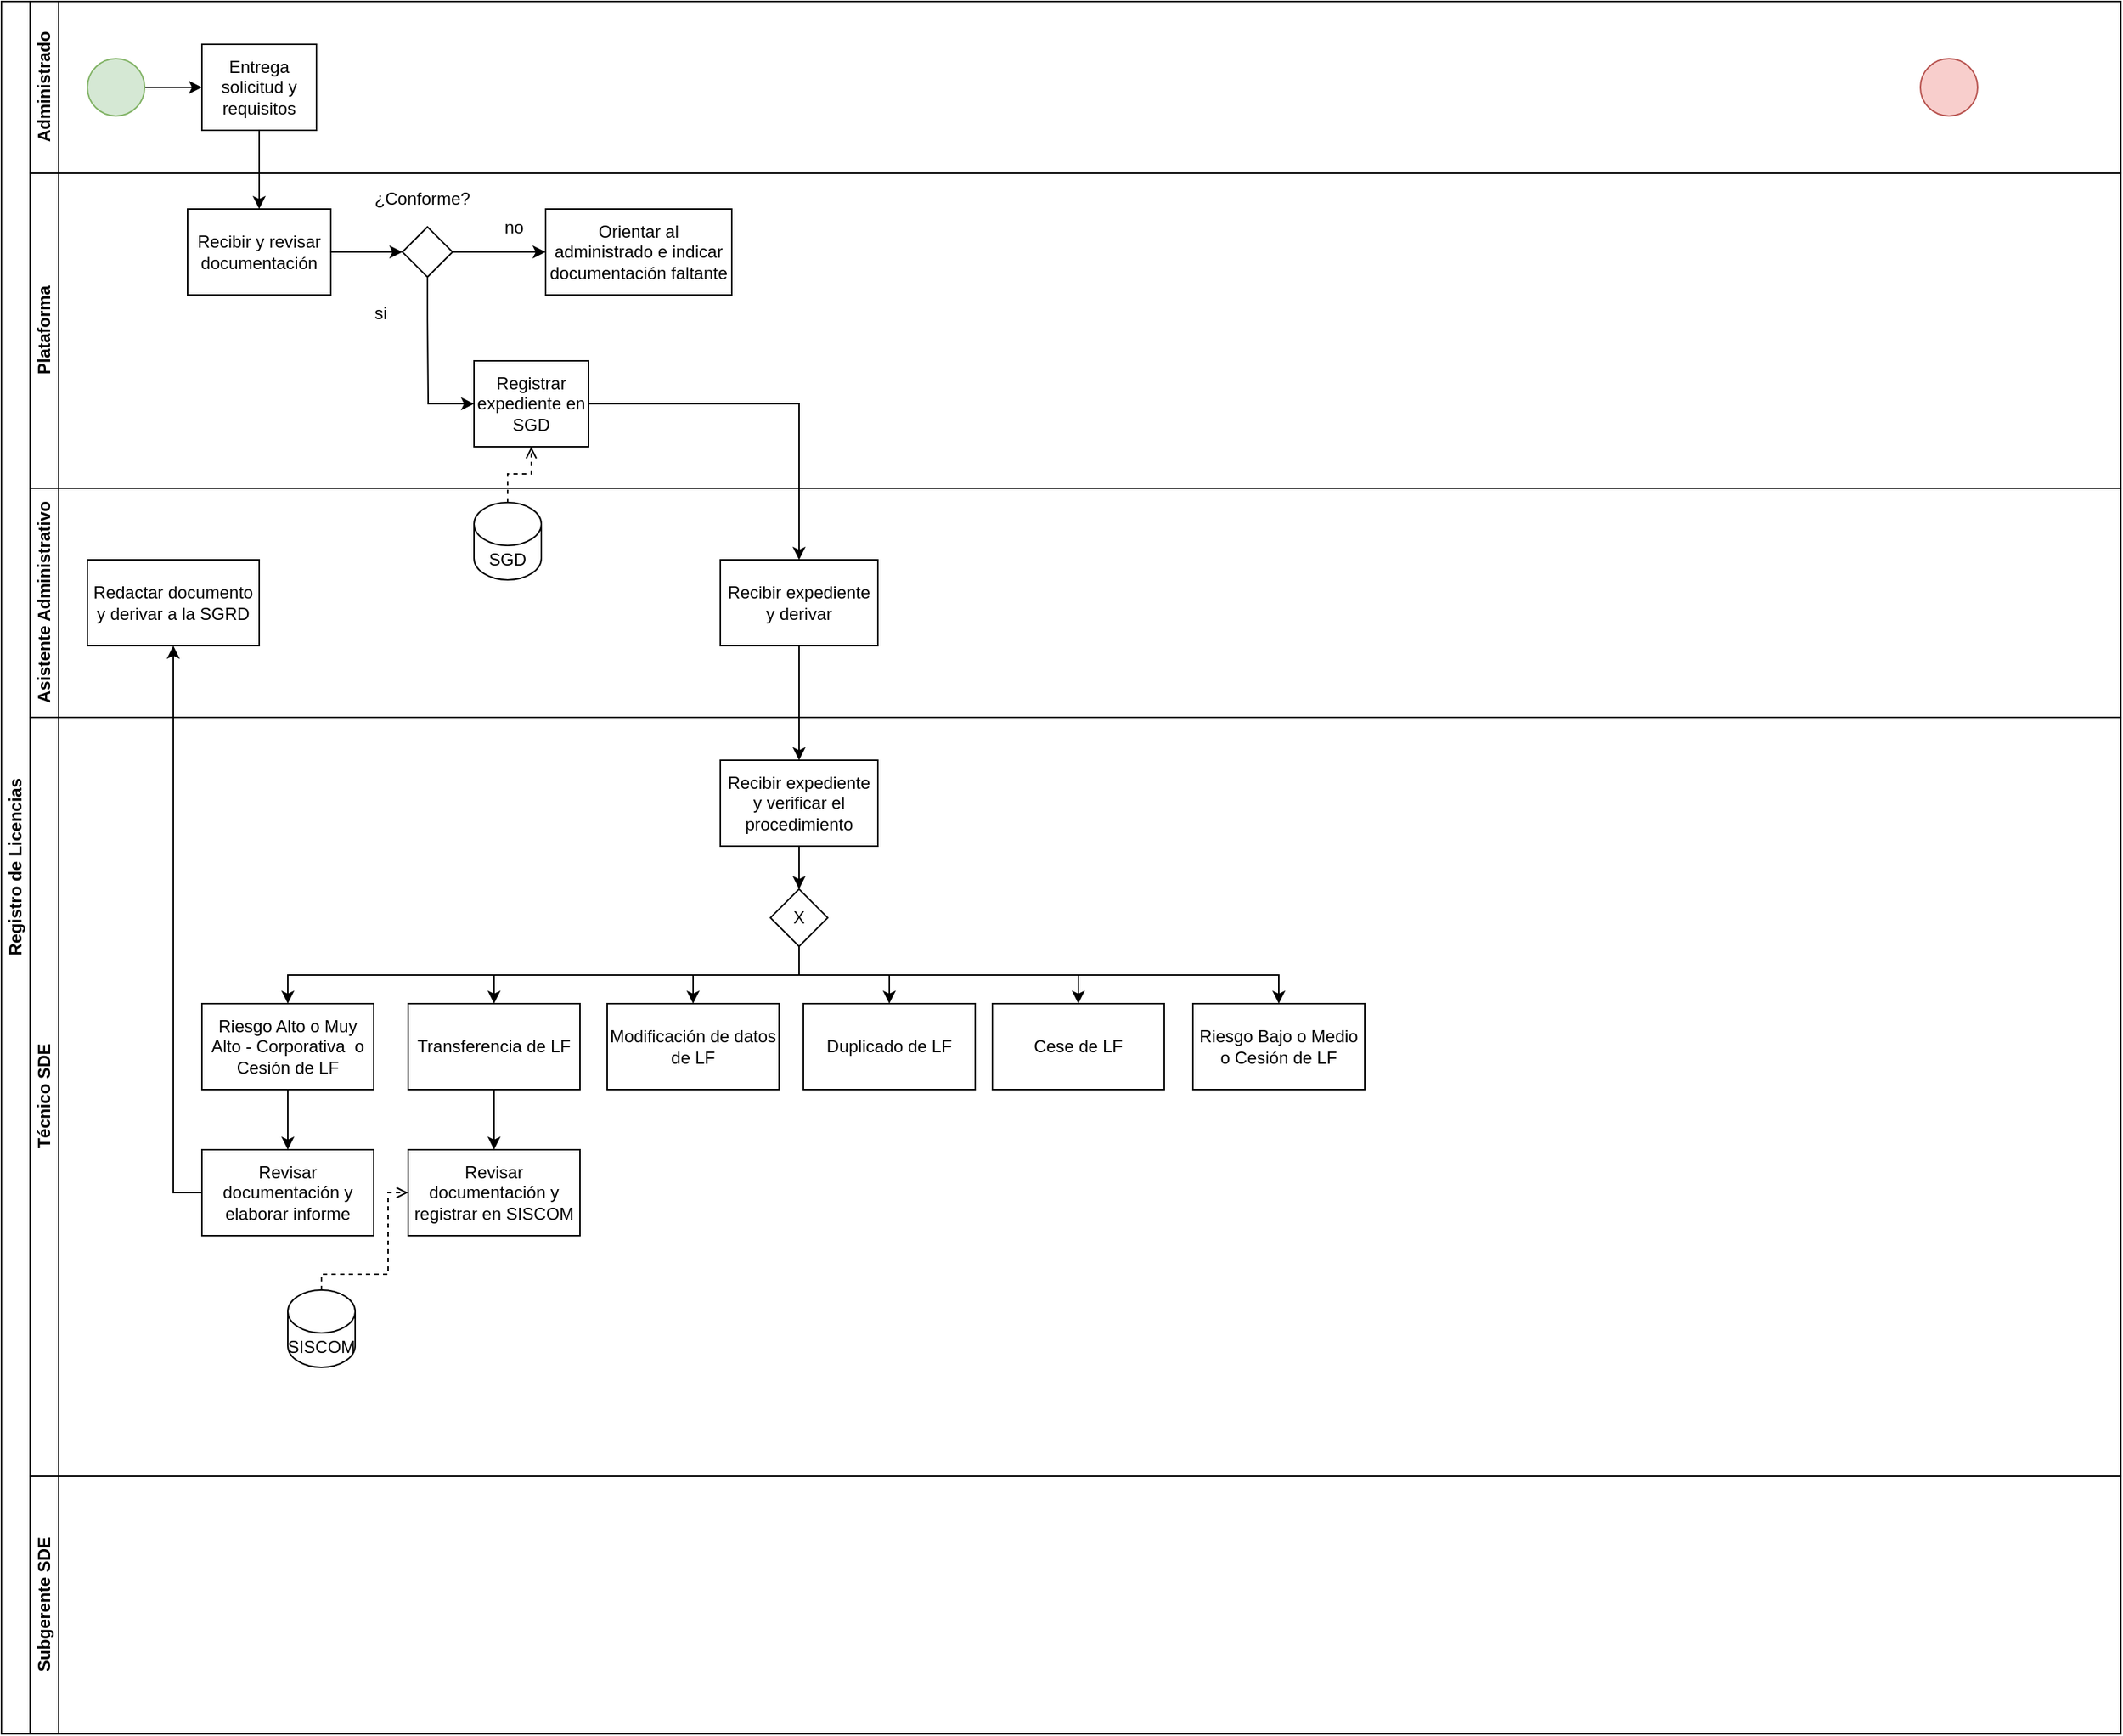 <mxfile version="20.0.3" type="github">
  <diagram id="prtHgNgQTEPvFCAcTncT" name="Page-1">
    <mxGraphModel dx="1185" dy="662" grid="1" gridSize="10" guides="1" tooltips="1" connect="1" arrows="1" fold="1" page="1" pageScale="1" pageWidth="827" pageHeight="1169" background="none" math="0" shadow="0">
      <root>
        <mxCell id="0" />
        <mxCell id="1" parent="0" />
        <mxCell id="dNxyNK7c78bLwvsdeMH5-19" value="Registro de Licencias" style="swimlane;html=1;childLayout=stackLayout;resizeParent=1;resizeParentMax=0;horizontal=0;startSize=20;horizontalStack=0;" parent="1" vertex="1">
          <mxGeometry x="120" y="120" width="1480" height="1210" as="geometry" />
        </mxCell>
        <mxCell id="dNxyNK7c78bLwvsdeMH5-20" value="Administrado" style="swimlane;html=1;startSize=20;horizontal=0;" parent="dNxyNK7c78bLwvsdeMH5-19" vertex="1">
          <mxGeometry x="20" width="1460" height="120" as="geometry">
            <mxRectangle x="20" width="820" height="30" as="alternateBounds" />
          </mxGeometry>
        </mxCell>
        <mxCell id="dNxyNK7c78bLwvsdeMH5-25" value="" style="edgeStyle=orthogonalEdgeStyle;rounded=0;orthogonalLoop=1;jettySize=auto;html=1;" parent="dNxyNK7c78bLwvsdeMH5-20" source="dNxyNK7c78bLwvsdeMH5-23" target="dNxyNK7c78bLwvsdeMH5-24" edge="1">
          <mxGeometry relative="1" as="geometry" />
        </mxCell>
        <mxCell id="dNxyNK7c78bLwvsdeMH5-23" value="" style="ellipse;whiteSpace=wrap;html=1;fillColor=#d5e8d4;strokeColor=#82b366;" parent="dNxyNK7c78bLwvsdeMH5-20" vertex="1">
          <mxGeometry x="40" y="40" width="40" height="40" as="geometry" />
        </mxCell>
        <mxCell id="dNxyNK7c78bLwvsdeMH5-24" value="Entrega solicitud y requisitos" style="rounded=0;whiteSpace=wrap;html=1;fontFamily=Helvetica;fontSize=12;fontColor=#000000;align=center;" parent="dNxyNK7c78bLwvsdeMH5-20" vertex="1">
          <mxGeometry x="120" y="30" width="80" height="60" as="geometry" />
        </mxCell>
        <mxCell id="dNxyNK7c78bLwvsdeMH5-32" value="" style="ellipse;whiteSpace=wrap;html=1;fillColor=#f8cecc;strokeColor=#b85450;" parent="dNxyNK7c78bLwvsdeMH5-20" vertex="1">
          <mxGeometry x="1320" y="40" width="40" height="40" as="geometry" />
        </mxCell>
        <mxCell id="RVFT1TnoUOrNZ6tFgGIb-16" value="Plataforma" style="swimlane;html=1;startSize=20;horizontal=0;" vertex="1" parent="dNxyNK7c78bLwvsdeMH5-19">
          <mxGeometry x="20" y="120" width="1460" height="220" as="geometry">
            <mxRectangle x="20" width="820" height="30" as="alternateBounds" />
          </mxGeometry>
        </mxCell>
        <mxCell id="RVFT1TnoUOrNZ6tFgGIb-23" style="edgeStyle=orthogonalEdgeStyle;rounded=0;orthogonalLoop=1;jettySize=auto;html=1;" edge="1" parent="RVFT1TnoUOrNZ6tFgGIb-16" source="RVFT1TnoUOrNZ6tFgGIb-21" target="RVFT1TnoUOrNZ6tFgGIb-3">
          <mxGeometry relative="1" as="geometry" />
        </mxCell>
        <mxCell id="RVFT1TnoUOrNZ6tFgGIb-21" value="Recibir y revisar documentación" style="whiteSpace=wrap;html=1;fontColor=#000000;rounded=0;" vertex="1" parent="RVFT1TnoUOrNZ6tFgGIb-16">
          <mxGeometry x="110" y="25" width="100" height="60" as="geometry" />
        </mxCell>
        <mxCell id="RVFT1TnoUOrNZ6tFgGIb-24" style="edgeStyle=orthogonalEdgeStyle;rounded=0;orthogonalLoop=1;jettySize=auto;html=1;entryX=0;entryY=0.5;entryDx=0;entryDy=0;" edge="1" parent="RVFT1TnoUOrNZ6tFgGIb-16" source="RVFT1TnoUOrNZ6tFgGIb-3" target="RVFT1TnoUOrNZ6tFgGIb-11">
          <mxGeometry relative="1" as="geometry" />
        </mxCell>
        <mxCell id="RVFT1TnoUOrNZ6tFgGIb-26" style="edgeStyle=orthogonalEdgeStyle;rounded=0;orthogonalLoop=1;jettySize=auto;html=1;entryX=0;entryY=0.5;entryDx=0;entryDy=0;" edge="1" parent="RVFT1TnoUOrNZ6tFgGIb-16" source="RVFT1TnoUOrNZ6tFgGIb-3" target="RVFT1TnoUOrNZ6tFgGIb-8">
          <mxGeometry relative="1" as="geometry">
            <Array as="points">
              <mxPoint x="278" y="102" />
              <mxPoint x="278" y="161" />
            </Array>
          </mxGeometry>
        </mxCell>
        <mxCell id="RVFT1TnoUOrNZ6tFgGIb-3" value="" style="rhombus;whiteSpace=wrap;html=1;fontColor=#000000;rounded=0;" vertex="1" parent="RVFT1TnoUOrNZ6tFgGIb-16">
          <mxGeometry x="260" y="37.5" width="35" height="35" as="geometry" />
        </mxCell>
        <mxCell id="RVFT1TnoUOrNZ6tFgGIb-11" value="Orientar al administrado e indicar documentación faltante" style="whiteSpace=wrap;html=1;fontColor=#000000;rounded=0;" vertex="1" parent="RVFT1TnoUOrNZ6tFgGIb-16">
          <mxGeometry x="360" y="25" width="130" height="60" as="geometry" />
        </mxCell>
        <mxCell id="RVFT1TnoUOrNZ6tFgGIb-10" value="no" style="text;html=1;strokeColor=none;fillColor=none;align=center;verticalAlign=middle;whiteSpace=wrap;rounded=0;" vertex="1" parent="RVFT1TnoUOrNZ6tFgGIb-16">
          <mxGeometry x="323" y="28" width="30" height="20" as="geometry" />
        </mxCell>
        <mxCell id="RVFT1TnoUOrNZ6tFgGIb-13" value="si" style="text;html=1;strokeColor=none;fillColor=none;align=center;verticalAlign=middle;whiteSpace=wrap;rounded=0;" vertex="1" parent="RVFT1TnoUOrNZ6tFgGIb-16">
          <mxGeometry x="230" y="88" width="30" height="20" as="geometry" />
        </mxCell>
        <mxCell id="RVFT1TnoUOrNZ6tFgGIb-8" value="Registrar expediente en SGD" style="whiteSpace=wrap;html=1;fontColor=#000000;rounded=0;" vertex="1" parent="RVFT1TnoUOrNZ6tFgGIb-16">
          <mxGeometry x="310" y="131" width="80" height="60" as="geometry" />
        </mxCell>
        <mxCell id="RVFT1TnoUOrNZ6tFgGIb-33" value="¿Conforme?" style="text;html=1;strokeColor=none;fillColor=none;align=center;verticalAlign=middle;whiteSpace=wrap;rounded=0;" vertex="1" parent="RVFT1TnoUOrNZ6tFgGIb-16">
          <mxGeometry x="259" y="8" width="30" height="20" as="geometry" />
        </mxCell>
        <mxCell id="RVFT1TnoUOrNZ6tFgGIb-17" value="Asistente Administrativo" style="swimlane;html=1;startSize=20;horizontal=0;" vertex="1" parent="dNxyNK7c78bLwvsdeMH5-19">
          <mxGeometry x="20" y="340" width="1460" height="160" as="geometry">
            <mxRectangle x="20" width="820" height="30" as="alternateBounds" />
          </mxGeometry>
        </mxCell>
        <mxCell id="RVFT1TnoUOrNZ6tFgGIb-27" value="SGD" style="shape=cylinder3;whiteSpace=wrap;html=1;boundedLbl=1;backgroundOutline=1;size=15;" vertex="1" parent="RVFT1TnoUOrNZ6tFgGIb-17">
          <mxGeometry x="310" y="10" width="47" height="54" as="geometry" />
        </mxCell>
        <mxCell id="RVFT1TnoUOrNZ6tFgGIb-48" value="Recibir expediente y derivar" style="whiteSpace=wrap;html=1;fontColor=#000000;rounded=0;" vertex="1" parent="RVFT1TnoUOrNZ6tFgGIb-17">
          <mxGeometry x="482" y="50" width="110" height="60" as="geometry" />
        </mxCell>
        <mxCell id="RVFT1TnoUOrNZ6tFgGIb-53" value="Redactar documento y derivar a la SGRD" style="whiteSpace=wrap;html=1;" vertex="1" parent="RVFT1TnoUOrNZ6tFgGIb-17">
          <mxGeometry x="40" y="50" width="120" height="60" as="geometry" />
        </mxCell>
        <mxCell id="RVFT1TnoUOrNZ6tFgGIb-18" value="Técnico SDE" style="swimlane;html=1;startSize=20;horizontal=0;" vertex="1" parent="dNxyNK7c78bLwvsdeMH5-19">
          <mxGeometry x="20" y="500" width="1460" height="530" as="geometry">
            <mxRectangle x="20" width="820" height="30" as="alternateBounds" />
          </mxGeometry>
        </mxCell>
        <mxCell id="RVFT1TnoUOrNZ6tFgGIb-29" value="Recibir expediente y verificar el procedimiento" style="whiteSpace=wrap;html=1;fontColor=#000000;rounded=0;" vertex="1" parent="RVFT1TnoUOrNZ6tFgGIb-18">
          <mxGeometry x="482" y="30" width="110" height="60" as="geometry" />
        </mxCell>
        <mxCell id="RVFT1TnoUOrNZ6tFgGIb-32" value="X" style="rhombus;whiteSpace=wrap;html=1;" vertex="1" parent="RVFT1TnoUOrNZ6tFgGIb-18">
          <mxGeometry x="517" y="120" width="40" height="40" as="geometry" />
        </mxCell>
        <mxCell id="RVFT1TnoUOrNZ6tFgGIb-34" style="edgeStyle=orthogonalEdgeStyle;rounded=0;orthogonalLoop=1;jettySize=auto;html=1;entryX=0.5;entryY=0;entryDx=0;entryDy=0;endArrow=classic;endFill=1;" edge="1" parent="RVFT1TnoUOrNZ6tFgGIb-18" source="RVFT1TnoUOrNZ6tFgGIb-29" target="RVFT1TnoUOrNZ6tFgGIb-32">
          <mxGeometry relative="1" as="geometry" />
        </mxCell>
        <mxCell id="RVFT1TnoUOrNZ6tFgGIb-35" value="Riesgo Alto o Muy Alto - Corporativa&amp;nbsp; o Cesión de LF" style="whiteSpace=wrap;html=1;" vertex="1" parent="RVFT1TnoUOrNZ6tFgGIb-18">
          <mxGeometry x="120" y="200" width="120" height="60" as="geometry" />
        </mxCell>
        <mxCell id="RVFT1TnoUOrNZ6tFgGIb-36" value="" style="edgeStyle=orthogonalEdgeStyle;rounded=0;orthogonalLoop=1;jettySize=auto;html=1;endArrow=classic;endFill=1;entryX=0.5;entryY=0;entryDx=0;entryDy=0;" edge="1" parent="RVFT1TnoUOrNZ6tFgGIb-18" source="RVFT1TnoUOrNZ6tFgGIb-32" target="RVFT1TnoUOrNZ6tFgGIb-35">
          <mxGeometry relative="1" as="geometry">
            <Array as="points">
              <mxPoint x="537" y="180" />
              <mxPoint x="180" y="180" />
            </Array>
          </mxGeometry>
        </mxCell>
        <mxCell id="RVFT1TnoUOrNZ6tFgGIb-56" style="edgeStyle=orthogonalEdgeStyle;rounded=0;orthogonalLoop=1;jettySize=auto;html=1;endArrow=classic;endFill=1;" edge="1" parent="RVFT1TnoUOrNZ6tFgGIb-18" source="RVFT1TnoUOrNZ6tFgGIb-37" target="RVFT1TnoUOrNZ6tFgGIb-55">
          <mxGeometry relative="1" as="geometry" />
        </mxCell>
        <mxCell id="RVFT1TnoUOrNZ6tFgGIb-37" value="Transferencia de LF" style="whiteSpace=wrap;html=1;" vertex="1" parent="RVFT1TnoUOrNZ6tFgGIb-18">
          <mxGeometry x="264" y="200" width="120" height="60" as="geometry" />
        </mxCell>
        <mxCell id="RVFT1TnoUOrNZ6tFgGIb-38" style="edgeStyle=orthogonalEdgeStyle;rounded=0;orthogonalLoop=1;jettySize=auto;html=1;endArrow=classic;endFill=1;entryX=0.5;entryY=0;entryDx=0;entryDy=0;" edge="1" parent="RVFT1TnoUOrNZ6tFgGIb-18" source="RVFT1TnoUOrNZ6tFgGIb-32" target="RVFT1TnoUOrNZ6tFgGIb-37">
          <mxGeometry relative="1" as="geometry">
            <Array as="points">
              <mxPoint x="537" y="180" />
              <mxPoint x="324" y="180" />
            </Array>
          </mxGeometry>
        </mxCell>
        <mxCell id="RVFT1TnoUOrNZ6tFgGIb-39" style="edgeStyle=orthogonalEdgeStyle;rounded=0;orthogonalLoop=1;jettySize=auto;html=1;endArrow=classic;endFill=1;entryX=0.5;entryY=0;entryDx=0;entryDy=0;exitX=0.5;exitY=1;exitDx=0;exitDy=0;" edge="1" parent="RVFT1TnoUOrNZ6tFgGIb-18" target="RVFT1TnoUOrNZ6tFgGIb-40" source="RVFT1TnoUOrNZ6tFgGIb-32">
          <mxGeometry relative="1" as="geometry">
            <mxPoint x="671.0" y="170.0" as="sourcePoint" />
            <Array as="points">
              <mxPoint x="537" y="180" />
              <mxPoint x="463" y="180" />
            </Array>
          </mxGeometry>
        </mxCell>
        <mxCell id="RVFT1TnoUOrNZ6tFgGIb-40" value="Modificación de datos de LF" style="whiteSpace=wrap;html=1;" vertex="1" parent="RVFT1TnoUOrNZ6tFgGIb-18">
          <mxGeometry x="403" y="200" width="120" height="60" as="geometry" />
        </mxCell>
        <mxCell id="RVFT1TnoUOrNZ6tFgGIb-42" value="Duplicado de LF" style="whiteSpace=wrap;html=1;" vertex="1" parent="RVFT1TnoUOrNZ6tFgGIb-18">
          <mxGeometry x="540" y="200" width="120" height="60" as="geometry" />
        </mxCell>
        <mxCell id="RVFT1TnoUOrNZ6tFgGIb-45" style="edgeStyle=orthogonalEdgeStyle;rounded=0;orthogonalLoop=1;jettySize=auto;html=1;entryX=0.5;entryY=0;entryDx=0;entryDy=0;endArrow=classic;endFill=1;" edge="1" parent="RVFT1TnoUOrNZ6tFgGIb-18" source="RVFT1TnoUOrNZ6tFgGIb-32" target="RVFT1TnoUOrNZ6tFgGIb-42">
          <mxGeometry relative="1" as="geometry">
            <Array as="points">
              <mxPoint x="537" y="180" />
              <mxPoint x="600" y="180" />
            </Array>
          </mxGeometry>
        </mxCell>
        <mxCell id="RVFT1TnoUOrNZ6tFgGIb-43" value="Cese de LF" style="whiteSpace=wrap;html=1;" vertex="1" parent="RVFT1TnoUOrNZ6tFgGIb-18">
          <mxGeometry x="672" y="200" width="120" height="60" as="geometry" />
        </mxCell>
        <mxCell id="RVFT1TnoUOrNZ6tFgGIb-46" style="edgeStyle=orthogonalEdgeStyle;rounded=0;orthogonalLoop=1;jettySize=auto;html=1;endArrow=classic;endFill=1;exitX=0.5;exitY=1;exitDx=0;exitDy=0;" edge="1" parent="RVFT1TnoUOrNZ6tFgGIb-18" source="RVFT1TnoUOrNZ6tFgGIb-32" target="RVFT1TnoUOrNZ6tFgGIb-43">
          <mxGeometry relative="1" as="geometry">
            <Array as="points">
              <mxPoint x="537" y="180" />
              <mxPoint x="732" y="180" />
            </Array>
          </mxGeometry>
        </mxCell>
        <mxCell id="RVFT1TnoUOrNZ6tFgGIb-44" value="Riesgo Bajo o Medio o Cesión de LF" style="whiteSpace=wrap;html=1;" vertex="1" parent="RVFT1TnoUOrNZ6tFgGIb-18">
          <mxGeometry x="812" y="200" width="120" height="60" as="geometry" />
        </mxCell>
        <mxCell id="RVFT1TnoUOrNZ6tFgGIb-47" style="edgeStyle=orthogonalEdgeStyle;rounded=0;orthogonalLoop=1;jettySize=auto;html=1;entryX=0.5;entryY=0;entryDx=0;entryDy=0;endArrow=classic;endFill=1;exitX=0.5;exitY=1;exitDx=0;exitDy=0;" edge="1" parent="RVFT1TnoUOrNZ6tFgGIb-18" source="RVFT1TnoUOrNZ6tFgGIb-32" target="RVFT1TnoUOrNZ6tFgGIb-44">
          <mxGeometry relative="1" as="geometry">
            <Array as="points">
              <mxPoint x="537" y="180" />
              <mxPoint x="872" y="180" />
            </Array>
          </mxGeometry>
        </mxCell>
        <mxCell id="RVFT1TnoUOrNZ6tFgGIb-55" value="Revisar documentación y registrar en SISCOM" style="whiteSpace=wrap;html=1;" vertex="1" parent="RVFT1TnoUOrNZ6tFgGIb-18">
          <mxGeometry x="264" y="302" width="120" height="60" as="geometry" />
        </mxCell>
        <mxCell id="RVFT1TnoUOrNZ6tFgGIb-57" value="SISCOM" style="shape=cylinder3;whiteSpace=wrap;html=1;boundedLbl=1;backgroundOutline=1;size=15;" vertex="1" parent="RVFT1TnoUOrNZ6tFgGIb-18">
          <mxGeometry x="180" y="400" width="47" height="54" as="geometry" />
        </mxCell>
        <mxCell id="RVFT1TnoUOrNZ6tFgGIb-58" style="edgeStyle=orthogonalEdgeStyle;rounded=0;orthogonalLoop=1;jettySize=auto;html=1;exitX=0.5;exitY=0;exitDx=0;exitDy=0;exitPerimeter=0;dashed=1;endArrow=open;endFill=0;entryX=0;entryY=0.5;entryDx=0;entryDy=0;" edge="1" parent="RVFT1TnoUOrNZ6tFgGIb-18" source="RVFT1TnoUOrNZ6tFgGIb-57" target="RVFT1TnoUOrNZ6tFgGIb-55">
          <mxGeometry relative="1" as="geometry">
            <mxPoint x="220" y="350" as="targetPoint" />
            <Array as="points">
              <mxPoint x="250" y="389" />
              <mxPoint x="250" y="332" />
            </Array>
          </mxGeometry>
        </mxCell>
        <mxCell id="RVFT1TnoUOrNZ6tFgGIb-19" value="Subgerente SDE" style="swimlane;html=1;startSize=20;horizontal=0;" vertex="1" parent="dNxyNK7c78bLwvsdeMH5-19">
          <mxGeometry x="20" y="1030" width="1460" height="180" as="geometry">
            <mxRectangle x="20" width="820" height="30" as="alternateBounds" />
          </mxGeometry>
        </mxCell>
        <mxCell id="RVFT1TnoUOrNZ6tFgGIb-22" style="edgeStyle=orthogonalEdgeStyle;rounded=0;orthogonalLoop=1;jettySize=auto;html=1;entryX=0.5;entryY=0;entryDx=0;entryDy=0;" edge="1" parent="dNxyNK7c78bLwvsdeMH5-19" source="dNxyNK7c78bLwvsdeMH5-24" target="RVFT1TnoUOrNZ6tFgGIb-21">
          <mxGeometry relative="1" as="geometry" />
        </mxCell>
        <mxCell id="RVFT1TnoUOrNZ6tFgGIb-28" style="edgeStyle=orthogonalEdgeStyle;rounded=0;orthogonalLoop=1;jettySize=auto;html=1;exitX=0.5;exitY=0;exitDx=0;exitDy=0;exitPerimeter=0;entryX=0.5;entryY=1;entryDx=0;entryDy=0;dashed=1;endArrow=open;endFill=0;" edge="1" parent="dNxyNK7c78bLwvsdeMH5-19" source="RVFT1TnoUOrNZ6tFgGIb-27" target="RVFT1TnoUOrNZ6tFgGIb-8">
          <mxGeometry relative="1" as="geometry" />
        </mxCell>
        <mxCell id="RVFT1TnoUOrNZ6tFgGIb-49" style="edgeStyle=orthogonalEdgeStyle;rounded=0;orthogonalLoop=1;jettySize=auto;html=1;entryX=0.5;entryY=0;entryDx=0;entryDy=0;endArrow=classic;endFill=1;" edge="1" parent="dNxyNK7c78bLwvsdeMH5-19" source="RVFT1TnoUOrNZ6tFgGIb-8" target="RVFT1TnoUOrNZ6tFgGIb-48">
          <mxGeometry relative="1" as="geometry" />
        </mxCell>
        <mxCell id="RVFT1TnoUOrNZ6tFgGIb-50" style="edgeStyle=orthogonalEdgeStyle;rounded=0;orthogonalLoop=1;jettySize=auto;html=1;endArrow=classic;endFill=1;" edge="1" parent="dNxyNK7c78bLwvsdeMH5-19" source="RVFT1TnoUOrNZ6tFgGIb-48" target="RVFT1TnoUOrNZ6tFgGIb-29">
          <mxGeometry relative="1" as="geometry" />
        </mxCell>
        <mxCell id="RVFT1TnoUOrNZ6tFgGIb-54" style="edgeStyle=orthogonalEdgeStyle;rounded=0;orthogonalLoop=1;jettySize=auto;html=1;endArrow=classic;endFill=1;exitX=0;exitY=0.5;exitDx=0;exitDy=0;" edge="1" parent="1" source="RVFT1TnoUOrNZ6tFgGIb-51" target="RVFT1TnoUOrNZ6tFgGIb-53">
          <mxGeometry relative="1" as="geometry" />
        </mxCell>
        <mxCell id="RVFT1TnoUOrNZ6tFgGIb-51" value="Revisar documentación y elaborar informe" style="whiteSpace=wrap;html=1;" vertex="1" parent="1">
          <mxGeometry x="260" y="922" width="120" height="60" as="geometry" />
        </mxCell>
        <mxCell id="RVFT1TnoUOrNZ6tFgGIb-52" value="" style="edgeStyle=orthogonalEdgeStyle;rounded=0;orthogonalLoop=1;jettySize=auto;html=1;endArrow=classic;endFill=1;" edge="1" parent="1" source="RVFT1TnoUOrNZ6tFgGIb-35" target="RVFT1TnoUOrNZ6tFgGIb-51">
          <mxGeometry relative="1" as="geometry" />
        </mxCell>
      </root>
    </mxGraphModel>
  </diagram>
</mxfile>
